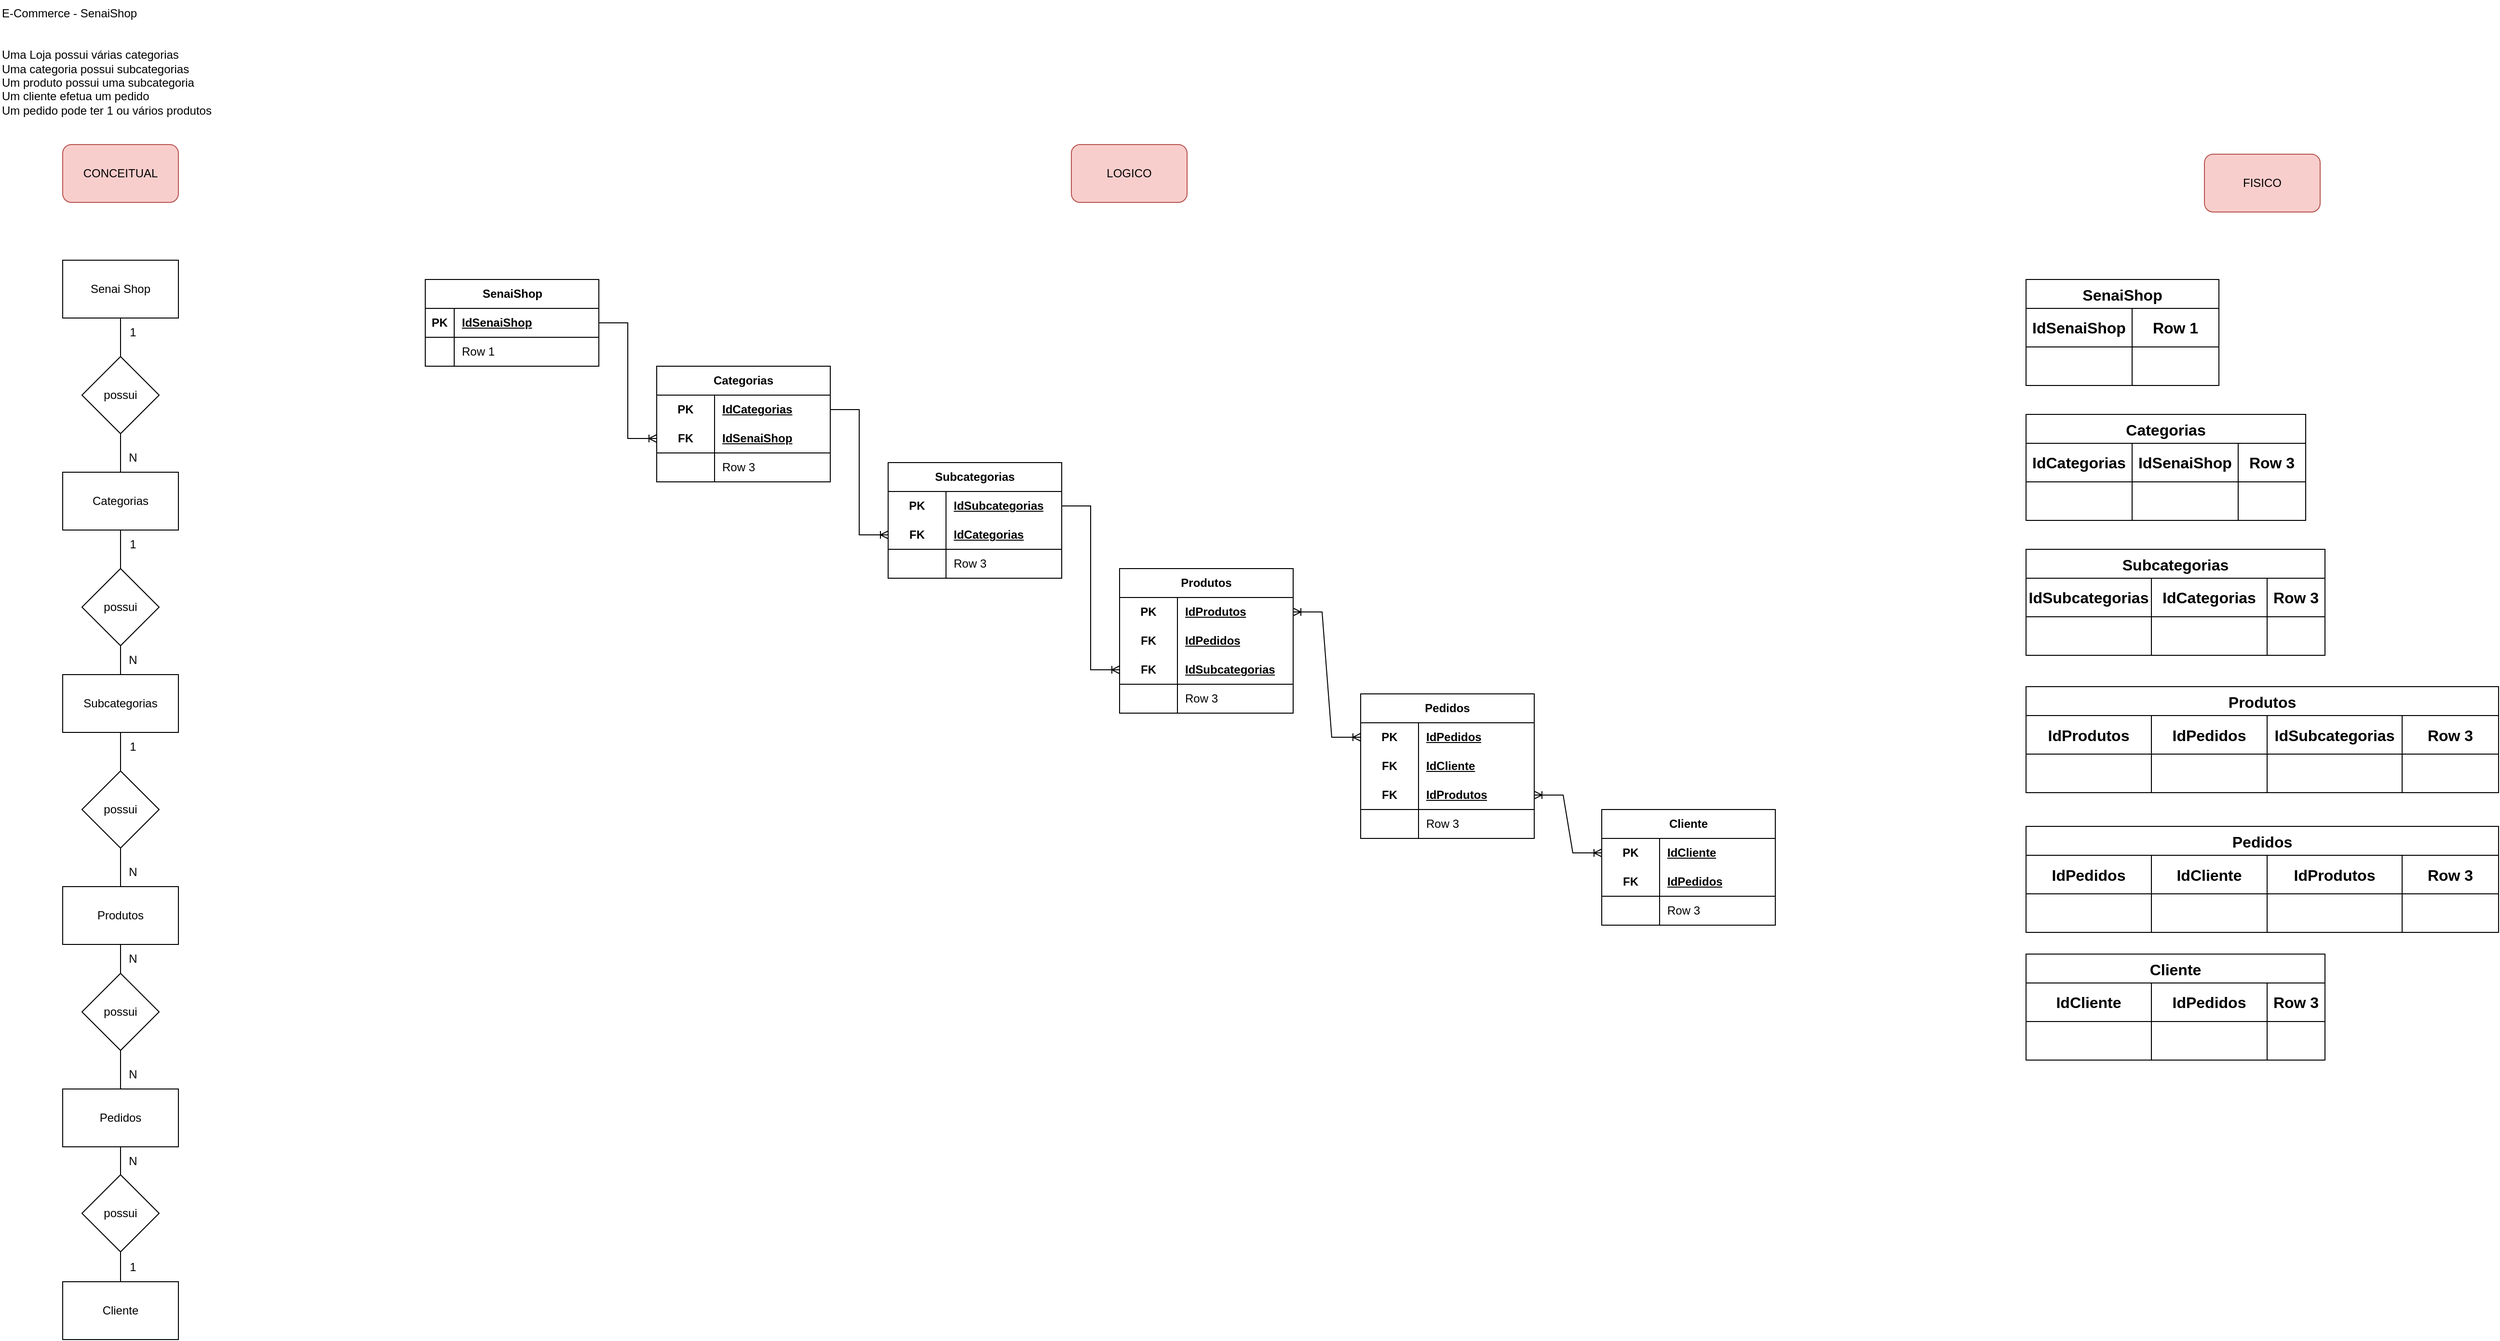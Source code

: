 <mxfile version="21.6.5" type="device">
  <diagram name="Página-1" id="VTCG7qT2dmFnGmBMgcL-">
    <mxGraphModel dx="3252" dy="1912" grid="1" gridSize="10" guides="1" tooltips="1" connect="1" arrows="1" fold="1" page="1" pageScale="1" pageWidth="827" pageHeight="1169" math="0" shadow="0">
      <root>
        <mxCell id="0" />
        <mxCell id="1" parent="0" />
        <mxCell id="jDjvd0wS-UU6e7tY1u6z-1" value="E-Commerce - SenaiShop&#xa;&#xa;&#xa;Uma Loja possui várias categorias&#xa;Uma categoria possui subcategorias&#xa;Um produto possui uma subcategoria&#xa;Um cliente efetua um pedido&#xa;Um pedido pode ter 1 ou vários produtos" style="text;whiteSpace=wrap;" parent="1" vertex="1">
          <mxGeometry x="289" width="250" height="140" as="geometry" />
        </mxCell>
        <mxCell id="jDjvd0wS-UU6e7tY1u6z-18" style="edgeStyle=orthogonalEdgeStyle;rounded=0;orthogonalLoop=1;jettySize=auto;html=1;entryX=0.5;entryY=0;entryDx=0;entryDy=0;endArrow=none;endFill=0;" parent="1" source="jDjvd0wS-UU6e7tY1u6z-2" target="jDjvd0wS-UU6e7tY1u6z-3" edge="1">
          <mxGeometry relative="1" as="geometry" />
        </mxCell>
        <mxCell id="jDjvd0wS-UU6e7tY1u6z-2" value="Senai Shop" style="rounded=0;whiteSpace=wrap;html=1;" parent="1" vertex="1">
          <mxGeometry x="354" y="270" width="120" height="60" as="geometry" />
        </mxCell>
        <mxCell id="jDjvd0wS-UU6e7tY1u6z-17" style="edgeStyle=orthogonalEdgeStyle;rounded=0;orthogonalLoop=1;jettySize=auto;html=1;entryX=0.5;entryY=0;entryDx=0;entryDy=0;endArrow=none;endFill=0;" parent="1" source="jDjvd0wS-UU6e7tY1u6z-3" target="jDjvd0wS-UU6e7tY1u6z-4" edge="1">
          <mxGeometry relative="1" as="geometry" />
        </mxCell>
        <mxCell id="jDjvd0wS-UU6e7tY1u6z-3" value="possui" style="rhombus;whiteSpace=wrap;html=1;" parent="1" vertex="1">
          <mxGeometry x="374" y="370" width="80" height="80" as="geometry" />
        </mxCell>
        <mxCell id="jDjvd0wS-UU6e7tY1u6z-16" style="edgeStyle=orthogonalEdgeStyle;rounded=0;orthogonalLoop=1;jettySize=auto;html=1;entryX=0.5;entryY=0;entryDx=0;entryDy=0;endArrow=none;endFill=0;" parent="1" source="jDjvd0wS-UU6e7tY1u6z-4" target="jDjvd0wS-UU6e7tY1u6z-5" edge="1">
          <mxGeometry relative="1" as="geometry" />
        </mxCell>
        <mxCell id="jDjvd0wS-UU6e7tY1u6z-4" value="Categorias" style="rounded=0;whiteSpace=wrap;html=1;" parent="1" vertex="1">
          <mxGeometry x="354" y="490" width="120" height="60" as="geometry" />
        </mxCell>
        <mxCell id="jDjvd0wS-UU6e7tY1u6z-15" style="edgeStyle=orthogonalEdgeStyle;rounded=0;orthogonalLoop=1;jettySize=auto;html=1;entryX=0.5;entryY=0;entryDx=0;entryDy=0;endArrow=none;endFill=0;" parent="1" source="jDjvd0wS-UU6e7tY1u6z-5" target="jDjvd0wS-UU6e7tY1u6z-6" edge="1">
          <mxGeometry relative="1" as="geometry" />
        </mxCell>
        <mxCell id="jDjvd0wS-UU6e7tY1u6z-5" value="possui" style="rhombus;whiteSpace=wrap;html=1;" parent="1" vertex="1">
          <mxGeometry x="374" y="590" width="80" height="80" as="geometry" />
        </mxCell>
        <mxCell id="jDjvd0wS-UU6e7tY1u6z-6" value="Subcategorias" style="rounded=0;whiteSpace=wrap;html=1;" parent="1" vertex="1">
          <mxGeometry x="354" y="700" width="120" height="60" as="geometry" />
        </mxCell>
        <mxCell id="jDjvd0wS-UU6e7tY1u6z-14" style="edgeStyle=orthogonalEdgeStyle;rounded=0;orthogonalLoop=1;jettySize=auto;html=1;entryX=0.5;entryY=1;entryDx=0;entryDy=0;endArrow=none;endFill=0;exitX=0.5;exitY=0;exitDx=0;exitDy=0;" parent="1" source="jDjvd0wS-UU6e7tY1u6z-7" target="jDjvd0wS-UU6e7tY1u6z-6" edge="1">
          <mxGeometry relative="1" as="geometry" />
        </mxCell>
        <mxCell id="jDjvd0wS-UU6e7tY1u6z-7" value="possui" style="rhombus;whiteSpace=wrap;html=1;" parent="1" vertex="1">
          <mxGeometry x="374" y="800" width="80" height="80" as="geometry" />
        </mxCell>
        <mxCell id="jDjvd0wS-UU6e7tY1u6z-13" style="edgeStyle=orthogonalEdgeStyle;rounded=0;orthogonalLoop=1;jettySize=auto;html=1;entryX=0.5;entryY=1;entryDx=0;entryDy=0;endArrow=none;endFill=0;" parent="1" source="jDjvd0wS-UU6e7tY1u6z-8" target="jDjvd0wS-UU6e7tY1u6z-7" edge="1">
          <mxGeometry relative="1" as="geometry" />
        </mxCell>
        <mxCell id="b1zNC6SxOzHcR_jnY-qI-3" value="" style="edgeStyle=orthogonalEdgeStyle;rounded=0;orthogonalLoop=1;jettySize=auto;html=1;endArrow=none;endFill=0;" edge="1" parent="1" source="jDjvd0wS-UU6e7tY1u6z-8" target="jDjvd0wS-UU6e7tY1u6z-9">
          <mxGeometry relative="1" as="geometry" />
        </mxCell>
        <mxCell id="jDjvd0wS-UU6e7tY1u6z-8" value="Produtos" style="rounded=0;whiteSpace=wrap;html=1;" parent="1" vertex="1">
          <mxGeometry x="354" y="920" width="120" height="60" as="geometry" />
        </mxCell>
        <mxCell id="b1zNC6SxOzHcR_jnY-qI-4" value="" style="edgeStyle=orthogonalEdgeStyle;rounded=0;orthogonalLoop=1;jettySize=auto;html=1;endArrow=none;endFill=0;" edge="1" parent="1" source="jDjvd0wS-UU6e7tY1u6z-9" target="jDjvd0wS-UU6e7tY1u6z-10">
          <mxGeometry relative="1" as="geometry" />
        </mxCell>
        <mxCell id="jDjvd0wS-UU6e7tY1u6z-9" value="possui" style="rhombus;whiteSpace=wrap;html=1;" parent="1" vertex="1">
          <mxGeometry x="374" y="1010" width="80" height="80" as="geometry" />
        </mxCell>
        <mxCell id="b1zNC6SxOzHcR_jnY-qI-10" value="" style="edgeStyle=orthogonalEdgeStyle;rounded=0;orthogonalLoop=1;jettySize=auto;html=1;endArrow=none;endFill=0;" edge="1" parent="1" source="jDjvd0wS-UU6e7tY1u6z-10" target="b1zNC6SxOzHcR_jnY-qI-7">
          <mxGeometry relative="1" as="geometry" />
        </mxCell>
        <mxCell id="jDjvd0wS-UU6e7tY1u6z-10" value="Pedidos" style="rounded=0;whiteSpace=wrap;html=1;" parent="1" vertex="1">
          <mxGeometry x="354" y="1130" width="120" height="60" as="geometry" />
        </mxCell>
        <mxCell id="jDjvd0wS-UU6e7tY1u6z-19" value="1" style="text;html=1;strokeColor=none;fillColor=none;align=center;verticalAlign=middle;whiteSpace=wrap;rounded=0;" parent="1" vertex="1">
          <mxGeometry x="414" y="330" width="26" height="30" as="geometry" />
        </mxCell>
        <mxCell id="jDjvd0wS-UU6e7tY1u6z-20" value="N" style="text;html=1;strokeColor=none;fillColor=none;align=center;verticalAlign=middle;whiteSpace=wrap;rounded=0;" parent="1" vertex="1">
          <mxGeometry x="414" y="460" width="26" height="30" as="geometry" />
        </mxCell>
        <mxCell id="jDjvd0wS-UU6e7tY1u6z-21" value="1" style="text;html=1;strokeColor=none;fillColor=none;align=center;verticalAlign=middle;whiteSpace=wrap;rounded=0;" parent="1" vertex="1">
          <mxGeometry x="414" y="550" width="26" height="30" as="geometry" />
        </mxCell>
        <mxCell id="jDjvd0wS-UU6e7tY1u6z-22" value="N" style="text;html=1;strokeColor=none;fillColor=none;align=center;verticalAlign=middle;whiteSpace=wrap;rounded=0;" parent="1" vertex="1">
          <mxGeometry x="414" y="670" width="26" height="30" as="geometry" />
        </mxCell>
        <mxCell id="jDjvd0wS-UU6e7tY1u6z-26" value="N" style="text;html=1;strokeColor=none;fillColor=none;align=center;verticalAlign=middle;whiteSpace=wrap;rounded=0;" parent="1" vertex="1">
          <mxGeometry x="414" y="890" width="26" height="30" as="geometry" />
        </mxCell>
        <mxCell id="b1zNC6SxOzHcR_jnY-qI-1" value="1" style="text;html=1;strokeColor=none;fillColor=none;align=center;verticalAlign=middle;whiteSpace=wrap;rounded=0;" vertex="1" parent="1">
          <mxGeometry x="414" y="760" width="26" height="30" as="geometry" />
        </mxCell>
        <mxCell id="b1zNC6SxOzHcR_jnY-qI-5" value="N" style="text;html=1;strokeColor=none;fillColor=none;align=center;verticalAlign=middle;whiteSpace=wrap;rounded=0;" vertex="1" parent="1">
          <mxGeometry x="414" y="980" width="26" height="30" as="geometry" />
        </mxCell>
        <mxCell id="b1zNC6SxOzHcR_jnY-qI-6" value="N" style="text;html=1;strokeColor=none;fillColor=none;align=center;verticalAlign=middle;whiteSpace=wrap;rounded=0;" vertex="1" parent="1">
          <mxGeometry x="414" y="1100" width="26" height="30" as="geometry" />
        </mxCell>
        <mxCell id="b1zNC6SxOzHcR_jnY-qI-11" value="" style="edgeStyle=orthogonalEdgeStyle;rounded=0;orthogonalLoop=1;jettySize=auto;html=1;endArrow=none;endFill=0;" edge="1" parent="1" source="b1zNC6SxOzHcR_jnY-qI-7" target="b1zNC6SxOzHcR_jnY-qI-8">
          <mxGeometry relative="1" as="geometry" />
        </mxCell>
        <mxCell id="b1zNC6SxOzHcR_jnY-qI-7" value="possui" style="rhombus;whiteSpace=wrap;html=1;" vertex="1" parent="1">
          <mxGeometry x="374" y="1219" width="80" height="80" as="geometry" />
        </mxCell>
        <mxCell id="b1zNC6SxOzHcR_jnY-qI-8" value="Cliente" style="rounded=0;whiteSpace=wrap;html=1;" vertex="1" parent="1">
          <mxGeometry x="354" y="1330" width="120" height="60" as="geometry" />
        </mxCell>
        <mxCell id="b1zNC6SxOzHcR_jnY-qI-12" value="N" style="text;html=1;strokeColor=none;fillColor=none;align=center;verticalAlign=middle;whiteSpace=wrap;rounded=0;" vertex="1" parent="1">
          <mxGeometry x="414" y="1190" width="26" height="30" as="geometry" />
        </mxCell>
        <mxCell id="b1zNC6SxOzHcR_jnY-qI-13" value="1" style="text;html=1;strokeColor=none;fillColor=none;align=center;verticalAlign=middle;whiteSpace=wrap;rounded=0;" vertex="1" parent="1">
          <mxGeometry x="414" y="1300" width="26" height="30" as="geometry" />
        </mxCell>
        <mxCell id="b1zNC6SxOzHcR_jnY-qI-14" value="CONCEITUAL" style="rounded=1;whiteSpace=wrap;html=1;fillColor=#f8cecc;strokeColor=#b85450;" vertex="1" parent="1">
          <mxGeometry x="354" y="150" width="120" height="60" as="geometry" />
        </mxCell>
        <mxCell id="b1zNC6SxOzHcR_jnY-qI-15" value="FISICO" style="rounded=1;whiteSpace=wrap;html=1;fillColor=#f8cecc;strokeColor=#b85450;" vertex="1" parent="1">
          <mxGeometry x="2575" y="160" width="120" height="60" as="geometry" />
        </mxCell>
        <mxCell id="b1zNC6SxOzHcR_jnY-qI-16" value="LOGICO" style="rounded=1;whiteSpace=wrap;html=1;fillColor=#f8cecc;strokeColor=#b85450;" vertex="1" parent="1">
          <mxGeometry x="1400" y="150" width="120" height="60" as="geometry" />
        </mxCell>
        <mxCell id="b1zNC6SxOzHcR_jnY-qI-17" value="SenaiShop" style="shape=table;startSize=30;container=1;collapsible=1;childLayout=tableLayout;fixedRows=1;rowLines=0;fontStyle=1;align=center;resizeLast=1;html=1;" vertex="1" parent="1">
          <mxGeometry x="730" y="290" width="180" height="90" as="geometry" />
        </mxCell>
        <mxCell id="b1zNC6SxOzHcR_jnY-qI-18" value="" style="shape=tableRow;horizontal=0;startSize=0;swimlaneHead=0;swimlaneBody=0;fillColor=none;collapsible=0;dropTarget=0;points=[[0,0.5],[1,0.5]];portConstraint=eastwest;top=0;left=0;right=0;bottom=1;" vertex="1" parent="b1zNC6SxOzHcR_jnY-qI-17">
          <mxGeometry y="30" width="180" height="30" as="geometry" />
        </mxCell>
        <mxCell id="b1zNC6SxOzHcR_jnY-qI-19" value="PK" style="shape=partialRectangle;connectable=0;fillColor=none;top=0;left=0;bottom=0;right=0;fontStyle=1;overflow=hidden;whiteSpace=wrap;html=1;" vertex="1" parent="b1zNC6SxOzHcR_jnY-qI-18">
          <mxGeometry width="30" height="30" as="geometry">
            <mxRectangle width="30" height="30" as="alternateBounds" />
          </mxGeometry>
        </mxCell>
        <mxCell id="b1zNC6SxOzHcR_jnY-qI-20" value="IdSenaiShop" style="shape=partialRectangle;connectable=0;fillColor=none;top=0;left=0;bottom=0;right=0;align=left;spacingLeft=6;fontStyle=5;overflow=hidden;whiteSpace=wrap;html=1;" vertex="1" parent="b1zNC6SxOzHcR_jnY-qI-18">
          <mxGeometry x="30" width="150" height="30" as="geometry">
            <mxRectangle width="150" height="30" as="alternateBounds" />
          </mxGeometry>
        </mxCell>
        <mxCell id="b1zNC6SxOzHcR_jnY-qI-21" value="" style="shape=tableRow;horizontal=0;startSize=0;swimlaneHead=0;swimlaneBody=0;fillColor=none;collapsible=0;dropTarget=0;points=[[0,0.5],[1,0.5]];portConstraint=eastwest;top=0;left=0;right=0;bottom=0;" vertex="1" parent="b1zNC6SxOzHcR_jnY-qI-17">
          <mxGeometry y="60" width="180" height="30" as="geometry" />
        </mxCell>
        <mxCell id="b1zNC6SxOzHcR_jnY-qI-22" value="" style="shape=partialRectangle;connectable=0;fillColor=none;top=0;left=0;bottom=0;right=0;editable=1;overflow=hidden;whiteSpace=wrap;html=1;" vertex="1" parent="b1zNC6SxOzHcR_jnY-qI-21">
          <mxGeometry width="30" height="30" as="geometry">
            <mxRectangle width="30" height="30" as="alternateBounds" />
          </mxGeometry>
        </mxCell>
        <mxCell id="b1zNC6SxOzHcR_jnY-qI-23" value="Row 1" style="shape=partialRectangle;connectable=0;fillColor=none;top=0;left=0;bottom=0;right=0;align=left;spacingLeft=6;overflow=hidden;whiteSpace=wrap;html=1;" vertex="1" parent="b1zNC6SxOzHcR_jnY-qI-21">
          <mxGeometry x="30" width="150" height="30" as="geometry">
            <mxRectangle width="150" height="30" as="alternateBounds" />
          </mxGeometry>
        </mxCell>
        <mxCell id="b1zNC6SxOzHcR_jnY-qI-72" value="Categorias" style="shape=table;startSize=30;container=1;collapsible=1;childLayout=tableLayout;fixedRows=1;rowLines=0;fontStyle=1;align=center;resizeLast=1;html=1;whiteSpace=wrap;" vertex="1" parent="1">
          <mxGeometry x="970" y="380" width="180" height="120" as="geometry" />
        </mxCell>
        <mxCell id="b1zNC6SxOzHcR_jnY-qI-73" value="" style="shape=tableRow;horizontal=0;startSize=0;swimlaneHead=0;swimlaneBody=0;fillColor=none;collapsible=0;dropTarget=0;points=[[0,0.5],[1,0.5]];portConstraint=eastwest;top=0;left=0;right=0;bottom=0;html=1;" vertex="1" parent="b1zNC6SxOzHcR_jnY-qI-72">
          <mxGeometry y="30" width="180" height="30" as="geometry" />
        </mxCell>
        <mxCell id="b1zNC6SxOzHcR_jnY-qI-74" value="PK" style="shape=partialRectangle;connectable=0;fillColor=none;top=0;left=0;bottom=0;right=0;fontStyle=1;overflow=hidden;html=1;whiteSpace=wrap;" vertex="1" parent="b1zNC6SxOzHcR_jnY-qI-73">
          <mxGeometry width="60" height="30" as="geometry">
            <mxRectangle width="60" height="30" as="alternateBounds" />
          </mxGeometry>
        </mxCell>
        <mxCell id="b1zNC6SxOzHcR_jnY-qI-75" value="IdCategorias" style="shape=partialRectangle;connectable=0;fillColor=none;top=0;left=0;bottom=0;right=0;align=left;spacingLeft=6;fontStyle=5;overflow=hidden;html=1;whiteSpace=wrap;" vertex="1" parent="b1zNC6SxOzHcR_jnY-qI-73">
          <mxGeometry x="60" width="120" height="30" as="geometry">
            <mxRectangle width="120" height="30" as="alternateBounds" />
          </mxGeometry>
        </mxCell>
        <mxCell id="b1zNC6SxOzHcR_jnY-qI-76" value="" style="shape=tableRow;horizontal=0;startSize=0;swimlaneHead=0;swimlaneBody=0;fillColor=none;collapsible=0;dropTarget=0;points=[[0,0.5],[1,0.5]];portConstraint=eastwest;top=0;left=0;right=0;bottom=1;html=1;" vertex="1" parent="b1zNC6SxOzHcR_jnY-qI-72">
          <mxGeometry y="60" width="180" height="30" as="geometry" />
        </mxCell>
        <mxCell id="b1zNC6SxOzHcR_jnY-qI-77" value="FK" style="shape=partialRectangle;connectable=0;fillColor=none;top=0;left=0;bottom=0;right=0;fontStyle=1;overflow=hidden;html=1;whiteSpace=wrap;" vertex="1" parent="b1zNC6SxOzHcR_jnY-qI-76">
          <mxGeometry width="60" height="30" as="geometry">
            <mxRectangle width="60" height="30" as="alternateBounds" />
          </mxGeometry>
        </mxCell>
        <mxCell id="b1zNC6SxOzHcR_jnY-qI-78" value="IdSenaiShop" style="shape=partialRectangle;connectable=0;fillColor=none;top=0;left=0;bottom=0;right=0;align=left;spacingLeft=6;fontStyle=5;overflow=hidden;html=1;whiteSpace=wrap;" vertex="1" parent="b1zNC6SxOzHcR_jnY-qI-76">
          <mxGeometry x="60" width="120" height="30" as="geometry">
            <mxRectangle width="120" height="30" as="alternateBounds" />
          </mxGeometry>
        </mxCell>
        <mxCell id="b1zNC6SxOzHcR_jnY-qI-79" value="" style="shape=tableRow;horizontal=0;startSize=0;swimlaneHead=0;swimlaneBody=0;fillColor=none;collapsible=0;dropTarget=0;points=[[0,0.5],[1,0.5]];portConstraint=eastwest;top=0;left=0;right=0;bottom=0;html=1;" vertex="1" parent="b1zNC6SxOzHcR_jnY-qI-72">
          <mxGeometry y="90" width="180" height="30" as="geometry" />
        </mxCell>
        <mxCell id="b1zNC6SxOzHcR_jnY-qI-80" value="" style="shape=partialRectangle;connectable=0;fillColor=none;top=0;left=0;bottom=0;right=0;editable=1;overflow=hidden;html=1;whiteSpace=wrap;" vertex="1" parent="b1zNC6SxOzHcR_jnY-qI-79">
          <mxGeometry width="60" height="30" as="geometry">
            <mxRectangle width="60" height="30" as="alternateBounds" />
          </mxGeometry>
        </mxCell>
        <mxCell id="b1zNC6SxOzHcR_jnY-qI-81" value="Row 3" style="shape=partialRectangle;connectable=0;fillColor=none;top=0;left=0;bottom=0;right=0;align=left;spacingLeft=6;overflow=hidden;html=1;whiteSpace=wrap;" vertex="1" parent="b1zNC6SxOzHcR_jnY-qI-79">
          <mxGeometry x="60" width="120" height="30" as="geometry">
            <mxRectangle width="120" height="30" as="alternateBounds" />
          </mxGeometry>
        </mxCell>
        <mxCell id="b1zNC6SxOzHcR_jnY-qI-85" value="Subcategorias" style="shape=table;startSize=30;container=1;collapsible=1;childLayout=tableLayout;fixedRows=1;rowLines=0;fontStyle=1;align=center;resizeLast=1;html=1;whiteSpace=wrap;" vertex="1" parent="1">
          <mxGeometry x="1210" y="480" width="180" height="120" as="geometry" />
        </mxCell>
        <mxCell id="b1zNC6SxOzHcR_jnY-qI-86" value="" style="shape=tableRow;horizontal=0;startSize=0;swimlaneHead=0;swimlaneBody=0;fillColor=none;collapsible=0;dropTarget=0;points=[[0,0.5],[1,0.5]];portConstraint=eastwest;top=0;left=0;right=0;bottom=0;html=1;" vertex="1" parent="b1zNC6SxOzHcR_jnY-qI-85">
          <mxGeometry y="30" width="180" height="30" as="geometry" />
        </mxCell>
        <mxCell id="b1zNC6SxOzHcR_jnY-qI-87" value="PK" style="shape=partialRectangle;connectable=0;fillColor=none;top=0;left=0;bottom=0;right=0;fontStyle=1;overflow=hidden;html=1;whiteSpace=wrap;" vertex="1" parent="b1zNC6SxOzHcR_jnY-qI-86">
          <mxGeometry width="60" height="30" as="geometry">
            <mxRectangle width="60" height="30" as="alternateBounds" />
          </mxGeometry>
        </mxCell>
        <mxCell id="b1zNC6SxOzHcR_jnY-qI-88" value="IdSubcategorias" style="shape=partialRectangle;connectable=0;fillColor=none;top=0;left=0;bottom=0;right=0;align=left;spacingLeft=6;fontStyle=5;overflow=hidden;html=1;whiteSpace=wrap;" vertex="1" parent="b1zNC6SxOzHcR_jnY-qI-86">
          <mxGeometry x="60" width="120" height="30" as="geometry">
            <mxRectangle width="120" height="30" as="alternateBounds" />
          </mxGeometry>
        </mxCell>
        <mxCell id="b1zNC6SxOzHcR_jnY-qI-89" value="" style="shape=tableRow;horizontal=0;startSize=0;swimlaneHead=0;swimlaneBody=0;fillColor=none;collapsible=0;dropTarget=0;points=[[0,0.5],[1,0.5]];portConstraint=eastwest;top=0;left=0;right=0;bottom=1;html=1;" vertex="1" parent="b1zNC6SxOzHcR_jnY-qI-85">
          <mxGeometry y="60" width="180" height="30" as="geometry" />
        </mxCell>
        <mxCell id="b1zNC6SxOzHcR_jnY-qI-90" value="FK" style="shape=partialRectangle;connectable=0;fillColor=none;top=0;left=0;bottom=0;right=0;fontStyle=1;overflow=hidden;html=1;whiteSpace=wrap;" vertex="1" parent="b1zNC6SxOzHcR_jnY-qI-89">
          <mxGeometry width="60" height="30" as="geometry">
            <mxRectangle width="60" height="30" as="alternateBounds" />
          </mxGeometry>
        </mxCell>
        <mxCell id="b1zNC6SxOzHcR_jnY-qI-91" value="IdCategorias" style="shape=partialRectangle;connectable=0;fillColor=none;top=0;left=0;bottom=0;right=0;align=left;spacingLeft=6;fontStyle=5;overflow=hidden;html=1;whiteSpace=wrap;" vertex="1" parent="b1zNC6SxOzHcR_jnY-qI-89">
          <mxGeometry x="60" width="120" height="30" as="geometry">
            <mxRectangle width="120" height="30" as="alternateBounds" />
          </mxGeometry>
        </mxCell>
        <mxCell id="b1zNC6SxOzHcR_jnY-qI-92" value="" style="shape=tableRow;horizontal=0;startSize=0;swimlaneHead=0;swimlaneBody=0;fillColor=none;collapsible=0;dropTarget=0;points=[[0,0.5],[1,0.5]];portConstraint=eastwest;top=0;left=0;right=0;bottom=0;html=1;" vertex="1" parent="b1zNC6SxOzHcR_jnY-qI-85">
          <mxGeometry y="90" width="180" height="30" as="geometry" />
        </mxCell>
        <mxCell id="b1zNC6SxOzHcR_jnY-qI-93" value="" style="shape=partialRectangle;connectable=0;fillColor=none;top=0;left=0;bottom=0;right=0;editable=1;overflow=hidden;html=1;whiteSpace=wrap;" vertex="1" parent="b1zNC6SxOzHcR_jnY-qI-92">
          <mxGeometry width="60" height="30" as="geometry">
            <mxRectangle width="60" height="30" as="alternateBounds" />
          </mxGeometry>
        </mxCell>
        <mxCell id="b1zNC6SxOzHcR_jnY-qI-94" value="Row 3" style="shape=partialRectangle;connectable=0;fillColor=none;top=0;left=0;bottom=0;right=0;align=left;spacingLeft=6;overflow=hidden;html=1;whiteSpace=wrap;" vertex="1" parent="b1zNC6SxOzHcR_jnY-qI-92">
          <mxGeometry x="60" width="120" height="30" as="geometry">
            <mxRectangle width="120" height="30" as="alternateBounds" />
          </mxGeometry>
        </mxCell>
        <mxCell id="b1zNC6SxOzHcR_jnY-qI-95" value="Produtos" style="shape=table;startSize=30;container=1;collapsible=1;childLayout=tableLayout;fixedRows=1;rowLines=0;fontStyle=1;align=center;resizeLast=1;html=1;whiteSpace=wrap;" vertex="1" parent="1">
          <mxGeometry x="1450" y="590" width="180" height="150" as="geometry" />
        </mxCell>
        <mxCell id="b1zNC6SxOzHcR_jnY-qI-96" value="" style="shape=tableRow;horizontal=0;startSize=0;swimlaneHead=0;swimlaneBody=0;fillColor=none;collapsible=0;dropTarget=0;points=[[0,0.5],[1,0.5]];portConstraint=eastwest;top=0;left=0;right=0;bottom=0;html=1;" vertex="1" parent="b1zNC6SxOzHcR_jnY-qI-95">
          <mxGeometry y="30" width="180" height="30" as="geometry" />
        </mxCell>
        <mxCell id="b1zNC6SxOzHcR_jnY-qI-97" value="PK" style="shape=partialRectangle;connectable=0;fillColor=none;top=0;left=0;bottom=0;right=0;fontStyle=1;overflow=hidden;html=1;whiteSpace=wrap;" vertex="1" parent="b1zNC6SxOzHcR_jnY-qI-96">
          <mxGeometry width="60" height="30" as="geometry">
            <mxRectangle width="60" height="30" as="alternateBounds" />
          </mxGeometry>
        </mxCell>
        <mxCell id="b1zNC6SxOzHcR_jnY-qI-98" value="IdProdutos" style="shape=partialRectangle;connectable=0;fillColor=none;top=0;left=0;bottom=0;right=0;align=left;spacingLeft=6;fontStyle=5;overflow=hidden;html=1;whiteSpace=wrap;" vertex="1" parent="b1zNC6SxOzHcR_jnY-qI-96">
          <mxGeometry x="60" width="120" height="30" as="geometry">
            <mxRectangle width="120" height="30" as="alternateBounds" />
          </mxGeometry>
        </mxCell>
        <mxCell id="b1zNC6SxOzHcR_jnY-qI-118" style="shape=tableRow;horizontal=0;startSize=0;swimlaneHead=0;swimlaneBody=0;fillColor=none;collapsible=0;dropTarget=0;points=[[0,0.5],[1,0.5]];portConstraint=eastwest;top=0;left=0;right=0;bottom=0;html=1;" vertex="1" parent="b1zNC6SxOzHcR_jnY-qI-95">
          <mxGeometry y="60" width="180" height="30" as="geometry" />
        </mxCell>
        <mxCell id="b1zNC6SxOzHcR_jnY-qI-119" value="FK" style="shape=partialRectangle;connectable=0;fillColor=none;top=0;left=0;bottom=0;right=0;fontStyle=1;overflow=hidden;html=1;whiteSpace=wrap;" vertex="1" parent="b1zNC6SxOzHcR_jnY-qI-118">
          <mxGeometry width="60" height="30" as="geometry">
            <mxRectangle width="60" height="30" as="alternateBounds" />
          </mxGeometry>
        </mxCell>
        <mxCell id="b1zNC6SxOzHcR_jnY-qI-120" value="IdPedidos" style="shape=partialRectangle;connectable=0;fillColor=none;top=0;left=0;bottom=0;right=0;align=left;spacingLeft=6;fontStyle=5;overflow=hidden;html=1;whiteSpace=wrap;" vertex="1" parent="b1zNC6SxOzHcR_jnY-qI-118">
          <mxGeometry x="60" width="120" height="30" as="geometry">
            <mxRectangle width="120" height="30" as="alternateBounds" />
          </mxGeometry>
        </mxCell>
        <mxCell id="b1zNC6SxOzHcR_jnY-qI-99" value="" style="shape=tableRow;horizontal=0;startSize=0;swimlaneHead=0;swimlaneBody=0;fillColor=none;collapsible=0;dropTarget=0;points=[[0,0.5],[1,0.5]];portConstraint=eastwest;top=0;left=0;right=0;bottom=1;html=1;" vertex="1" parent="b1zNC6SxOzHcR_jnY-qI-95">
          <mxGeometry y="90" width="180" height="30" as="geometry" />
        </mxCell>
        <mxCell id="b1zNC6SxOzHcR_jnY-qI-100" value="FK" style="shape=partialRectangle;connectable=0;fillColor=none;top=0;left=0;bottom=0;right=0;fontStyle=1;overflow=hidden;html=1;whiteSpace=wrap;" vertex="1" parent="b1zNC6SxOzHcR_jnY-qI-99">
          <mxGeometry width="60" height="30" as="geometry">
            <mxRectangle width="60" height="30" as="alternateBounds" />
          </mxGeometry>
        </mxCell>
        <mxCell id="b1zNC6SxOzHcR_jnY-qI-101" value="IdSubcategorias" style="shape=partialRectangle;connectable=0;fillColor=none;top=0;left=0;bottom=0;right=0;align=left;spacingLeft=6;fontStyle=5;overflow=hidden;html=1;whiteSpace=wrap;" vertex="1" parent="b1zNC6SxOzHcR_jnY-qI-99">
          <mxGeometry x="60" width="120" height="30" as="geometry">
            <mxRectangle width="120" height="30" as="alternateBounds" />
          </mxGeometry>
        </mxCell>
        <mxCell id="b1zNC6SxOzHcR_jnY-qI-102" value="" style="shape=tableRow;horizontal=0;startSize=0;swimlaneHead=0;swimlaneBody=0;fillColor=none;collapsible=0;dropTarget=0;points=[[0,0.5],[1,0.5]];portConstraint=eastwest;top=0;left=0;right=0;bottom=0;html=1;" vertex="1" parent="b1zNC6SxOzHcR_jnY-qI-95">
          <mxGeometry y="120" width="180" height="30" as="geometry" />
        </mxCell>
        <mxCell id="b1zNC6SxOzHcR_jnY-qI-103" value="" style="shape=partialRectangle;connectable=0;fillColor=none;top=0;left=0;bottom=0;right=0;editable=1;overflow=hidden;html=1;whiteSpace=wrap;" vertex="1" parent="b1zNC6SxOzHcR_jnY-qI-102">
          <mxGeometry width="60" height="30" as="geometry">
            <mxRectangle width="60" height="30" as="alternateBounds" />
          </mxGeometry>
        </mxCell>
        <mxCell id="b1zNC6SxOzHcR_jnY-qI-104" value="Row 3" style="shape=partialRectangle;connectable=0;fillColor=none;top=0;left=0;bottom=0;right=0;align=left;spacingLeft=6;overflow=hidden;html=1;whiteSpace=wrap;" vertex="1" parent="b1zNC6SxOzHcR_jnY-qI-102">
          <mxGeometry x="60" width="120" height="30" as="geometry">
            <mxRectangle width="120" height="30" as="alternateBounds" />
          </mxGeometry>
        </mxCell>
        <mxCell id="b1zNC6SxOzHcR_jnY-qI-105" value="Pedidos" style="shape=table;startSize=30;container=1;collapsible=1;childLayout=tableLayout;fixedRows=1;rowLines=0;fontStyle=1;align=center;resizeLast=1;html=1;whiteSpace=wrap;" vertex="1" parent="1">
          <mxGeometry x="1700" y="720" width="180" height="150" as="geometry" />
        </mxCell>
        <mxCell id="b1zNC6SxOzHcR_jnY-qI-106" value="" style="shape=tableRow;horizontal=0;startSize=0;swimlaneHead=0;swimlaneBody=0;fillColor=none;collapsible=0;dropTarget=0;points=[[0,0.5],[1,0.5]];portConstraint=eastwest;top=0;left=0;right=0;bottom=0;html=1;" vertex="1" parent="b1zNC6SxOzHcR_jnY-qI-105">
          <mxGeometry y="30" width="180" height="30" as="geometry" />
        </mxCell>
        <mxCell id="b1zNC6SxOzHcR_jnY-qI-107" value="PK" style="shape=partialRectangle;connectable=0;fillColor=none;top=0;left=0;bottom=0;right=0;fontStyle=1;overflow=hidden;html=1;whiteSpace=wrap;" vertex="1" parent="b1zNC6SxOzHcR_jnY-qI-106">
          <mxGeometry width="60" height="30" as="geometry">
            <mxRectangle width="60" height="30" as="alternateBounds" />
          </mxGeometry>
        </mxCell>
        <mxCell id="b1zNC6SxOzHcR_jnY-qI-108" value="IdPedidos" style="shape=partialRectangle;connectable=0;fillColor=none;top=0;left=0;bottom=0;right=0;align=left;spacingLeft=6;fontStyle=5;overflow=hidden;html=1;whiteSpace=wrap;" vertex="1" parent="b1zNC6SxOzHcR_jnY-qI-106">
          <mxGeometry x="60" width="120" height="30" as="geometry">
            <mxRectangle width="120" height="30" as="alternateBounds" />
          </mxGeometry>
        </mxCell>
        <mxCell id="b1zNC6SxOzHcR_jnY-qI-121" style="shape=tableRow;horizontal=0;startSize=0;swimlaneHead=0;swimlaneBody=0;fillColor=none;collapsible=0;dropTarget=0;points=[[0,0.5],[1,0.5]];portConstraint=eastwest;top=0;left=0;right=0;bottom=0;html=1;" vertex="1" parent="b1zNC6SxOzHcR_jnY-qI-105">
          <mxGeometry y="60" width="180" height="30" as="geometry" />
        </mxCell>
        <mxCell id="b1zNC6SxOzHcR_jnY-qI-122" value="FK" style="shape=partialRectangle;connectable=0;fillColor=none;top=0;left=0;bottom=0;right=0;fontStyle=1;overflow=hidden;html=1;whiteSpace=wrap;" vertex="1" parent="b1zNC6SxOzHcR_jnY-qI-121">
          <mxGeometry width="60" height="30" as="geometry">
            <mxRectangle width="60" height="30" as="alternateBounds" />
          </mxGeometry>
        </mxCell>
        <mxCell id="b1zNC6SxOzHcR_jnY-qI-123" value="IdCliente" style="shape=partialRectangle;connectable=0;fillColor=none;top=0;left=0;bottom=0;right=0;align=left;spacingLeft=6;fontStyle=5;overflow=hidden;html=1;whiteSpace=wrap;" vertex="1" parent="b1zNC6SxOzHcR_jnY-qI-121">
          <mxGeometry x="60" width="120" height="30" as="geometry">
            <mxRectangle width="120" height="30" as="alternateBounds" />
          </mxGeometry>
        </mxCell>
        <mxCell id="b1zNC6SxOzHcR_jnY-qI-109" value="" style="shape=tableRow;horizontal=0;startSize=0;swimlaneHead=0;swimlaneBody=0;fillColor=none;collapsible=0;dropTarget=0;points=[[0,0.5],[1,0.5]];portConstraint=eastwest;top=0;left=0;right=0;bottom=1;html=1;" vertex="1" parent="b1zNC6SxOzHcR_jnY-qI-105">
          <mxGeometry y="90" width="180" height="30" as="geometry" />
        </mxCell>
        <mxCell id="b1zNC6SxOzHcR_jnY-qI-110" value="FK" style="shape=partialRectangle;connectable=0;fillColor=none;top=0;left=0;bottom=0;right=0;fontStyle=1;overflow=hidden;html=1;whiteSpace=wrap;" vertex="1" parent="b1zNC6SxOzHcR_jnY-qI-109">
          <mxGeometry width="60" height="30" as="geometry">
            <mxRectangle width="60" height="30" as="alternateBounds" />
          </mxGeometry>
        </mxCell>
        <mxCell id="b1zNC6SxOzHcR_jnY-qI-111" value="IdProdutos" style="shape=partialRectangle;connectable=0;fillColor=none;top=0;left=0;bottom=0;right=0;align=left;spacingLeft=6;fontStyle=5;overflow=hidden;html=1;whiteSpace=wrap;" vertex="1" parent="b1zNC6SxOzHcR_jnY-qI-109">
          <mxGeometry x="60" width="120" height="30" as="geometry">
            <mxRectangle width="120" height="30" as="alternateBounds" />
          </mxGeometry>
        </mxCell>
        <mxCell id="b1zNC6SxOzHcR_jnY-qI-112" value="" style="shape=tableRow;horizontal=0;startSize=0;swimlaneHead=0;swimlaneBody=0;fillColor=none;collapsible=0;dropTarget=0;points=[[0,0.5],[1,0.5]];portConstraint=eastwest;top=0;left=0;right=0;bottom=0;html=1;" vertex="1" parent="b1zNC6SxOzHcR_jnY-qI-105">
          <mxGeometry y="120" width="180" height="30" as="geometry" />
        </mxCell>
        <mxCell id="b1zNC6SxOzHcR_jnY-qI-113" value="" style="shape=partialRectangle;connectable=0;fillColor=none;top=0;left=0;bottom=0;right=0;editable=1;overflow=hidden;html=1;whiteSpace=wrap;" vertex="1" parent="b1zNC6SxOzHcR_jnY-qI-112">
          <mxGeometry width="60" height="30" as="geometry">
            <mxRectangle width="60" height="30" as="alternateBounds" />
          </mxGeometry>
        </mxCell>
        <mxCell id="b1zNC6SxOzHcR_jnY-qI-114" value="Row 3" style="shape=partialRectangle;connectable=0;fillColor=none;top=0;left=0;bottom=0;right=0;align=left;spacingLeft=6;overflow=hidden;html=1;whiteSpace=wrap;" vertex="1" parent="b1zNC6SxOzHcR_jnY-qI-112">
          <mxGeometry x="60" width="120" height="30" as="geometry">
            <mxRectangle width="120" height="30" as="alternateBounds" />
          </mxGeometry>
        </mxCell>
        <mxCell id="b1zNC6SxOzHcR_jnY-qI-124" value="Cliente" style="shape=table;startSize=30;container=1;collapsible=1;childLayout=tableLayout;fixedRows=1;rowLines=0;fontStyle=1;align=center;resizeLast=1;html=1;whiteSpace=wrap;" vertex="1" parent="1">
          <mxGeometry x="1950" y="840" width="180" height="120" as="geometry" />
        </mxCell>
        <mxCell id="b1zNC6SxOzHcR_jnY-qI-125" value="" style="shape=tableRow;horizontal=0;startSize=0;swimlaneHead=0;swimlaneBody=0;fillColor=none;collapsible=0;dropTarget=0;points=[[0,0.5],[1,0.5]];portConstraint=eastwest;top=0;left=0;right=0;bottom=0;html=1;" vertex="1" parent="b1zNC6SxOzHcR_jnY-qI-124">
          <mxGeometry y="30" width="180" height="30" as="geometry" />
        </mxCell>
        <mxCell id="b1zNC6SxOzHcR_jnY-qI-126" value="PK" style="shape=partialRectangle;connectable=0;fillColor=none;top=0;left=0;bottom=0;right=0;fontStyle=1;overflow=hidden;html=1;whiteSpace=wrap;" vertex="1" parent="b1zNC6SxOzHcR_jnY-qI-125">
          <mxGeometry width="60" height="30" as="geometry">
            <mxRectangle width="60" height="30" as="alternateBounds" />
          </mxGeometry>
        </mxCell>
        <mxCell id="b1zNC6SxOzHcR_jnY-qI-127" value="IdCliente" style="shape=partialRectangle;connectable=0;fillColor=none;top=0;left=0;bottom=0;right=0;align=left;spacingLeft=6;fontStyle=5;overflow=hidden;html=1;whiteSpace=wrap;" vertex="1" parent="b1zNC6SxOzHcR_jnY-qI-125">
          <mxGeometry x="60" width="120" height="30" as="geometry">
            <mxRectangle width="120" height="30" as="alternateBounds" />
          </mxGeometry>
        </mxCell>
        <mxCell id="b1zNC6SxOzHcR_jnY-qI-128" value="" style="shape=tableRow;horizontal=0;startSize=0;swimlaneHead=0;swimlaneBody=0;fillColor=none;collapsible=0;dropTarget=0;points=[[0,0.5],[1,0.5]];portConstraint=eastwest;top=0;left=0;right=0;bottom=1;html=1;" vertex="1" parent="b1zNC6SxOzHcR_jnY-qI-124">
          <mxGeometry y="60" width="180" height="30" as="geometry" />
        </mxCell>
        <mxCell id="b1zNC6SxOzHcR_jnY-qI-129" value="FK" style="shape=partialRectangle;connectable=0;fillColor=none;top=0;left=0;bottom=0;right=0;fontStyle=1;overflow=hidden;html=1;whiteSpace=wrap;" vertex="1" parent="b1zNC6SxOzHcR_jnY-qI-128">
          <mxGeometry width="60" height="30" as="geometry">
            <mxRectangle width="60" height="30" as="alternateBounds" />
          </mxGeometry>
        </mxCell>
        <mxCell id="b1zNC6SxOzHcR_jnY-qI-130" value="IdPedidos" style="shape=partialRectangle;connectable=0;fillColor=none;top=0;left=0;bottom=0;right=0;align=left;spacingLeft=6;fontStyle=5;overflow=hidden;html=1;whiteSpace=wrap;" vertex="1" parent="b1zNC6SxOzHcR_jnY-qI-128">
          <mxGeometry x="60" width="120" height="30" as="geometry">
            <mxRectangle width="120" height="30" as="alternateBounds" />
          </mxGeometry>
        </mxCell>
        <mxCell id="b1zNC6SxOzHcR_jnY-qI-131" value="" style="shape=tableRow;horizontal=0;startSize=0;swimlaneHead=0;swimlaneBody=0;fillColor=none;collapsible=0;dropTarget=0;points=[[0,0.5],[1,0.5]];portConstraint=eastwest;top=0;left=0;right=0;bottom=0;html=1;" vertex="1" parent="b1zNC6SxOzHcR_jnY-qI-124">
          <mxGeometry y="90" width="180" height="30" as="geometry" />
        </mxCell>
        <mxCell id="b1zNC6SxOzHcR_jnY-qI-132" value="" style="shape=partialRectangle;connectable=0;fillColor=none;top=0;left=0;bottom=0;right=0;editable=1;overflow=hidden;html=1;whiteSpace=wrap;" vertex="1" parent="b1zNC6SxOzHcR_jnY-qI-131">
          <mxGeometry width="60" height="30" as="geometry">
            <mxRectangle width="60" height="30" as="alternateBounds" />
          </mxGeometry>
        </mxCell>
        <mxCell id="b1zNC6SxOzHcR_jnY-qI-133" value="Row 3" style="shape=partialRectangle;connectable=0;fillColor=none;top=0;left=0;bottom=0;right=0;align=left;spacingLeft=6;overflow=hidden;html=1;whiteSpace=wrap;" vertex="1" parent="b1zNC6SxOzHcR_jnY-qI-131">
          <mxGeometry x="60" width="120" height="30" as="geometry">
            <mxRectangle width="120" height="30" as="alternateBounds" />
          </mxGeometry>
        </mxCell>
        <mxCell id="b1zNC6SxOzHcR_jnY-qI-134" value="" style="edgeStyle=entityRelationEdgeStyle;fontSize=12;html=1;endArrow=ERoneToMany;rounded=0;exitX=1;exitY=0.5;exitDx=0;exitDy=0;entryX=0;entryY=0.5;entryDx=0;entryDy=0;" edge="1" parent="1" source="b1zNC6SxOzHcR_jnY-qI-18" target="b1zNC6SxOzHcR_jnY-qI-76">
          <mxGeometry width="100" height="100" relative="1" as="geometry">
            <mxPoint x="850" y="590" as="sourcePoint" />
            <mxPoint x="950" y="490" as="targetPoint" />
          </mxGeometry>
        </mxCell>
        <mxCell id="b1zNC6SxOzHcR_jnY-qI-135" value="" style="edgeStyle=entityRelationEdgeStyle;fontSize=12;html=1;endArrow=ERoneToMany;rounded=0;exitX=1;exitY=0.5;exitDx=0;exitDy=0;entryX=0;entryY=0.5;entryDx=0;entryDy=0;" edge="1" parent="1" source="b1zNC6SxOzHcR_jnY-qI-73" target="b1zNC6SxOzHcR_jnY-qI-89">
          <mxGeometry width="100" height="100" relative="1" as="geometry">
            <mxPoint x="1190" y="620" as="sourcePoint" />
            <mxPoint x="1290" y="520" as="targetPoint" />
          </mxGeometry>
        </mxCell>
        <mxCell id="b1zNC6SxOzHcR_jnY-qI-136" value="" style="edgeStyle=entityRelationEdgeStyle;fontSize=12;html=1;endArrow=ERoneToMany;rounded=0;exitX=1;exitY=0.5;exitDx=0;exitDy=0;entryX=0;entryY=0.5;entryDx=0;entryDy=0;" edge="1" parent="1" source="b1zNC6SxOzHcR_jnY-qI-86" target="b1zNC6SxOzHcR_jnY-qI-99">
          <mxGeometry width="100" height="100" relative="1" as="geometry">
            <mxPoint x="1620" y="750" as="sourcePoint" />
            <mxPoint x="1720" y="650" as="targetPoint" />
          </mxGeometry>
        </mxCell>
        <mxCell id="b1zNC6SxOzHcR_jnY-qI-137" value="" style="edgeStyle=entityRelationEdgeStyle;fontSize=12;html=1;endArrow=ERoneToMany;startArrow=ERoneToMany;rounded=0;exitX=1;exitY=0.5;exitDx=0;exitDy=0;entryX=0;entryY=0.5;entryDx=0;entryDy=0;" edge="1" parent="1" source="b1zNC6SxOzHcR_jnY-qI-96" target="b1zNC6SxOzHcR_jnY-qI-106">
          <mxGeometry width="100" height="100" relative="1" as="geometry">
            <mxPoint x="1760" y="890" as="sourcePoint" />
            <mxPoint x="1860" y="790" as="targetPoint" />
          </mxGeometry>
        </mxCell>
        <mxCell id="b1zNC6SxOzHcR_jnY-qI-138" value="" style="edgeStyle=entityRelationEdgeStyle;fontSize=12;html=1;endArrow=ERoneToMany;startArrow=ERoneToMany;rounded=0;exitX=1;exitY=0.5;exitDx=0;exitDy=0;entryX=0;entryY=0.5;entryDx=0;entryDy=0;" edge="1" parent="1" source="b1zNC6SxOzHcR_jnY-qI-109" target="b1zNC6SxOzHcR_jnY-qI-125">
          <mxGeometry width="100" height="100" relative="1" as="geometry">
            <mxPoint x="1960" y="680" as="sourcePoint" />
            <mxPoint x="2030" y="810" as="targetPoint" />
          </mxGeometry>
        </mxCell>
        <mxCell id="b1zNC6SxOzHcR_jnY-qI-139" value="SenaiShop" style="shape=table;startSize=30;container=1;collapsible=0;childLayout=tableLayout;strokeColor=default;fontSize=16;fontStyle=1" vertex="1" parent="1">
          <mxGeometry x="2390" y="290" width="200" height="110" as="geometry" />
        </mxCell>
        <mxCell id="b1zNC6SxOzHcR_jnY-qI-140" value="" style="shape=tableRow;horizontal=0;startSize=0;swimlaneHead=0;swimlaneBody=0;strokeColor=inherit;top=0;left=0;bottom=0;right=0;collapsible=0;dropTarget=0;fillColor=none;points=[[0,0.5],[1,0.5]];portConstraint=eastwest;fontSize=16;" vertex="1" parent="b1zNC6SxOzHcR_jnY-qI-139">
          <mxGeometry y="30" width="200" height="40" as="geometry" />
        </mxCell>
        <mxCell id="b1zNC6SxOzHcR_jnY-qI-141" value="&lt;b&gt;IdSenaiShop&lt;/b&gt;" style="shape=partialRectangle;html=1;whiteSpace=wrap;connectable=0;strokeColor=inherit;overflow=hidden;fillColor=none;top=0;left=0;bottom=0;right=0;pointerEvents=1;fontSize=16;" vertex="1" parent="b1zNC6SxOzHcR_jnY-qI-140">
          <mxGeometry width="110" height="40" as="geometry">
            <mxRectangle width="110" height="40" as="alternateBounds" />
          </mxGeometry>
        </mxCell>
        <mxCell id="b1zNC6SxOzHcR_jnY-qI-142" value="&lt;b&gt;Row 1&lt;/b&gt;" style="shape=partialRectangle;html=1;whiteSpace=wrap;connectable=0;strokeColor=inherit;overflow=hidden;fillColor=none;top=0;left=0;bottom=0;right=0;pointerEvents=1;fontSize=16;" vertex="1" parent="b1zNC6SxOzHcR_jnY-qI-140">
          <mxGeometry x="110" width="90" height="40" as="geometry">
            <mxRectangle width="90" height="40" as="alternateBounds" />
          </mxGeometry>
        </mxCell>
        <mxCell id="b1zNC6SxOzHcR_jnY-qI-144" value="" style="shape=tableRow;horizontal=0;startSize=0;swimlaneHead=0;swimlaneBody=0;strokeColor=inherit;top=0;left=0;bottom=0;right=0;collapsible=0;dropTarget=0;fillColor=none;points=[[0,0.5],[1,0.5]];portConstraint=eastwest;fontSize=16;" vertex="1" parent="b1zNC6SxOzHcR_jnY-qI-139">
          <mxGeometry y="70" width="200" height="40" as="geometry" />
        </mxCell>
        <mxCell id="b1zNC6SxOzHcR_jnY-qI-145" value="" style="shape=partialRectangle;html=1;whiteSpace=wrap;connectable=0;strokeColor=inherit;overflow=hidden;fillColor=none;top=0;left=0;bottom=0;right=0;pointerEvents=1;fontSize=16;" vertex="1" parent="b1zNC6SxOzHcR_jnY-qI-144">
          <mxGeometry width="110" height="40" as="geometry">
            <mxRectangle width="110" height="40" as="alternateBounds" />
          </mxGeometry>
        </mxCell>
        <mxCell id="b1zNC6SxOzHcR_jnY-qI-146" value="" style="shape=partialRectangle;html=1;whiteSpace=wrap;connectable=0;strokeColor=inherit;overflow=hidden;fillColor=none;top=0;left=0;bottom=0;right=0;pointerEvents=1;fontSize=16;" vertex="1" parent="b1zNC6SxOzHcR_jnY-qI-144">
          <mxGeometry x="110" width="90" height="40" as="geometry">
            <mxRectangle width="90" height="40" as="alternateBounds" />
          </mxGeometry>
        </mxCell>
        <mxCell id="b1zNC6SxOzHcR_jnY-qI-152" value="Categorias" style="shape=table;startSize=30;container=1;collapsible=0;childLayout=tableLayout;strokeColor=default;fontSize=16;fontStyle=1" vertex="1" parent="1">
          <mxGeometry x="2390" y="430" width="290" height="110" as="geometry" />
        </mxCell>
        <mxCell id="b1zNC6SxOzHcR_jnY-qI-153" value="" style="shape=tableRow;horizontal=0;startSize=0;swimlaneHead=0;swimlaneBody=0;strokeColor=inherit;top=0;left=0;bottom=0;right=0;collapsible=0;dropTarget=0;fillColor=none;points=[[0,0.5],[1,0.5]];portConstraint=eastwest;fontSize=16;" vertex="1" parent="b1zNC6SxOzHcR_jnY-qI-152">
          <mxGeometry y="30" width="290" height="40" as="geometry" />
        </mxCell>
        <mxCell id="b1zNC6SxOzHcR_jnY-qI-154" value="&lt;b&gt;IdCategorias&lt;/b&gt;" style="shape=partialRectangle;html=1;whiteSpace=wrap;connectable=0;strokeColor=inherit;overflow=hidden;fillColor=none;top=0;left=0;bottom=0;right=0;pointerEvents=1;fontSize=16;" vertex="1" parent="b1zNC6SxOzHcR_jnY-qI-153">
          <mxGeometry width="110" height="40" as="geometry">
            <mxRectangle width="110" height="40" as="alternateBounds" />
          </mxGeometry>
        </mxCell>
        <mxCell id="b1zNC6SxOzHcR_jnY-qI-155" value="&lt;b&gt;IdSenaiShop&lt;/b&gt;" style="shape=partialRectangle;html=1;whiteSpace=wrap;connectable=0;strokeColor=inherit;overflow=hidden;fillColor=none;top=0;left=0;bottom=0;right=0;pointerEvents=1;fontSize=16;" vertex="1" parent="b1zNC6SxOzHcR_jnY-qI-153">
          <mxGeometry x="110" width="110" height="40" as="geometry">
            <mxRectangle width="110" height="40" as="alternateBounds" />
          </mxGeometry>
        </mxCell>
        <mxCell id="b1zNC6SxOzHcR_jnY-qI-156" value="&lt;b&gt;Row 3&lt;/b&gt;" style="shape=partialRectangle;html=1;whiteSpace=wrap;connectable=0;strokeColor=inherit;overflow=hidden;fillColor=none;top=0;left=0;bottom=0;right=0;pointerEvents=1;fontSize=16;" vertex="1" parent="b1zNC6SxOzHcR_jnY-qI-153">
          <mxGeometry x="220" width="70" height="40" as="geometry">
            <mxRectangle width="70" height="40" as="alternateBounds" />
          </mxGeometry>
        </mxCell>
        <mxCell id="b1zNC6SxOzHcR_jnY-qI-157" value="" style="shape=tableRow;horizontal=0;startSize=0;swimlaneHead=0;swimlaneBody=0;strokeColor=inherit;top=0;left=0;bottom=0;right=0;collapsible=0;dropTarget=0;fillColor=none;points=[[0,0.5],[1,0.5]];portConstraint=eastwest;fontSize=16;" vertex="1" parent="b1zNC6SxOzHcR_jnY-qI-152">
          <mxGeometry y="70" width="290" height="40" as="geometry" />
        </mxCell>
        <mxCell id="b1zNC6SxOzHcR_jnY-qI-158" value="" style="shape=partialRectangle;html=1;whiteSpace=wrap;connectable=0;strokeColor=inherit;overflow=hidden;fillColor=none;top=0;left=0;bottom=0;right=0;pointerEvents=1;fontSize=16;" vertex="1" parent="b1zNC6SxOzHcR_jnY-qI-157">
          <mxGeometry width="110" height="40" as="geometry">
            <mxRectangle width="110" height="40" as="alternateBounds" />
          </mxGeometry>
        </mxCell>
        <mxCell id="b1zNC6SxOzHcR_jnY-qI-159" value="" style="shape=partialRectangle;html=1;whiteSpace=wrap;connectable=0;strokeColor=inherit;overflow=hidden;fillColor=none;top=0;left=0;bottom=0;right=0;pointerEvents=1;fontSize=16;" vertex="1" parent="b1zNC6SxOzHcR_jnY-qI-157">
          <mxGeometry x="110" width="110" height="40" as="geometry">
            <mxRectangle width="110" height="40" as="alternateBounds" />
          </mxGeometry>
        </mxCell>
        <mxCell id="b1zNC6SxOzHcR_jnY-qI-160" value="" style="shape=partialRectangle;html=1;whiteSpace=wrap;connectable=0;strokeColor=inherit;overflow=hidden;fillColor=none;top=0;left=0;bottom=0;right=0;pointerEvents=1;fontSize=16;" vertex="1" parent="b1zNC6SxOzHcR_jnY-qI-157">
          <mxGeometry x="220" width="70" height="40" as="geometry">
            <mxRectangle width="70" height="40" as="alternateBounds" />
          </mxGeometry>
        </mxCell>
        <mxCell id="b1zNC6SxOzHcR_jnY-qI-165" value="Subcategorias" style="shape=table;startSize=30;container=1;collapsible=0;childLayout=tableLayout;strokeColor=default;fontSize=16;fontStyle=1" vertex="1" parent="1">
          <mxGeometry x="2390" y="570" width="310" height="110" as="geometry" />
        </mxCell>
        <mxCell id="b1zNC6SxOzHcR_jnY-qI-166" value="" style="shape=tableRow;horizontal=0;startSize=0;swimlaneHead=0;swimlaneBody=0;strokeColor=inherit;top=0;left=0;bottom=0;right=0;collapsible=0;dropTarget=0;fillColor=none;points=[[0,0.5],[1,0.5]];portConstraint=eastwest;fontSize=16;" vertex="1" parent="b1zNC6SxOzHcR_jnY-qI-165">
          <mxGeometry y="30" width="310" height="40" as="geometry" />
        </mxCell>
        <mxCell id="b1zNC6SxOzHcR_jnY-qI-167" value="&lt;b&gt;IdSubcategorias&lt;/b&gt;" style="shape=partialRectangle;html=1;whiteSpace=wrap;connectable=0;strokeColor=inherit;overflow=hidden;fillColor=none;top=0;left=0;bottom=0;right=0;pointerEvents=1;fontSize=16;" vertex="1" parent="b1zNC6SxOzHcR_jnY-qI-166">
          <mxGeometry width="130" height="40" as="geometry">
            <mxRectangle width="130" height="40" as="alternateBounds" />
          </mxGeometry>
        </mxCell>
        <mxCell id="b1zNC6SxOzHcR_jnY-qI-168" value="&lt;b&gt;IdCategorias&lt;/b&gt;" style="shape=partialRectangle;html=1;whiteSpace=wrap;connectable=0;strokeColor=inherit;overflow=hidden;fillColor=none;top=0;left=0;bottom=0;right=0;pointerEvents=1;fontSize=16;" vertex="1" parent="b1zNC6SxOzHcR_jnY-qI-166">
          <mxGeometry x="130" width="120" height="40" as="geometry">
            <mxRectangle width="120" height="40" as="alternateBounds" />
          </mxGeometry>
        </mxCell>
        <mxCell id="b1zNC6SxOzHcR_jnY-qI-169" value="&lt;b&gt;Row 3&lt;/b&gt;" style="shape=partialRectangle;html=1;whiteSpace=wrap;connectable=0;strokeColor=inherit;overflow=hidden;fillColor=none;top=0;left=0;bottom=0;right=0;pointerEvents=1;fontSize=16;" vertex="1" parent="b1zNC6SxOzHcR_jnY-qI-166">
          <mxGeometry x="250" width="60" height="40" as="geometry">
            <mxRectangle width="60" height="40" as="alternateBounds" />
          </mxGeometry>
        </mxCell>
        <mxCell id="b1zNC6SxOzHcR_jnY-qI-170" value="" style="shape=tableRow;horizontal=0;startSize=0;swimlaneHead=0;swimlaneBody=0;strokeColor=inherit;top=0;left=0;bottom=0;right=0;collapsible=0;dropTarget=0;fillColor=none;points=[[0,0.5],[1,0.5]];portConstraint=eastwest;fontSize=16;" vertex="1" parent="b1zNC6SxOzHcR_jnY-qI-165">
          <mxGeometry y="70" width="310" height="40" as="geometry" />
        </mxCell>
        <mxCell id="b1zNC6SxOzHcR_jnY-qI-171" value="" style="shape=partialRectangle;html=1;whiteSpace=wrap;connectable=0;strokeColor=inherit;overflow=hidden;fillColor=none;top=0;left=0;bottom=0;right=0;pointerEvents=1;fontSize=16;" vertex="1" parent="b1zNC6SxOzHcR_jnY-qI-170">
          <mxGeometry width="130" height="40" as="geometry">
            <mxRectangle width="130" height="40" as="alternateBounds" />
          </mxGeometry>
        </mxCell>
        <mxCell id="b1zNC6SxOzHcR_jnY-qI-172" value="" style="shape=partialRectangle;html=1;whiteSpace=wrap;connectable=0;strokeColor=inherit;overflow=hidden;fillColor=none;top=0;left=0;bottom=0;right=0;pointerEvents=1;fontSize=16;" vertex="1" parent="b1zNC6SxOzHcR_jnY-qI-170">
          <mxGeometry x="130" width="120" height="40" as="geometry">
            <mxRectangle width="120" height="40" as="alternateBounds" />
          </mxGeometry>
        </mxCell>
        <mxCell id="b1zNC6SxOzHcR_jnY-qI-173" value="" style="shape=partialRectangle;html=1;whiteSpace=wrap;connectable=0;strokeColor=inherit;overflow=hidden;fillColor=none;top=0;left=0;bottom=0;right=0;pointerEvents=1;fontSize=16;" vertex="1" parent="b1zNC6SxOzHcR_jnY-qI-170">
          <mxGeometry x="250" width="60" height="40" as="geometry">
            <mxRectangle width="60" height="40" as="alternateBounds" />
          </mxGeometry>
        </mxCell>
        <mxCell id="b1zNC6SxOzHcR_jnY-qI-174" value="Produtos" style="shape=table;startSize=30;container=1;collapsible=0;childLayout=tableLayout;strokeColor=default;fontSize=16;fontStyle=1" vertex="1" parent="1">
          <mxGeometry x="2390" y="712.5" width="490" height="110" as="geometry" />
        </mxCell>
        <mxCell id="b1zNC6SxOzHcR_jnY-qI-175" value="" style="shape=tableRow;horizontal=0;startSize=0;swimlaneHead=0;swimlaneBody=0;strokeColor=inherit;top=0;left=0;bottom=0;right=0;collapsible=0;dropTarget=0;fillColor=none;points=[[0,0.5],[1,0.5]];portConstraint=eastwest;fontSize=16;" vertex="1" parent="b1zNC6SxOzHcR_jnY-qI-174">
          <mxGeometry y="30" width="490" height="40" as="geometry" />
        </mxCell>
        <mxCell id="b1zNC6SxOzHcR_jnY-qI-176" value="&lt;b&gt;IdProdutos&lt;/b&gt;" style="shape=partialRectangle;html=1;whiteSpace=wrap;connectable=0;strokeColor=inherit;overflow=hidden;fillColor=none;top=0;left=0;bottom=0;right=0;pointerEvents=1;fontSize=16;" vertex="1" parent="b1zNC6SxOzHcR_jnY-qI-175">
          <mxGeometry width="130" height="40" as="geometry">
            <mxRectangle width="130" height="40" as="alternateBounds" />
          </mxGeometry>
        </mxCell>
        <mxCell id="b1zNC6SxOzHcR_jnY-qI-177" value="&lt;b&gt;IdPedidos&lt;/b&gt;" style="shape=partialRectangle;html=1;whiteSpace=wrap;connectable=0;strokeColor=inherit;overflow=hidden;fillColor=none;top=0;left=0;bottom=0;right=0;pointerEvents=1;fontSize=16;" vertex="1" parent="b1zNC6SxOzHcR_jnY-qI-175">
          <mxGeometry x="130" width="120" height="40" as="geometry">
            <mxRectangle width="120" height="40" as="alternateBounds" />
          </mxGeometry>
        </mxCell>
        <mxCell id="b1zNC6SxOzHcR_jnY-qI-178" value="&lt;b&gt;IdSubcategorias&lt;/b&gt;" style="shape=partialRectangle;html=1;whiteSpace=wrap;connectable=0;strokeColor=inherit;overflow=hidden;fillColor=none;top=0;left=0;bottom=0;right=0;pointerEvents=1;fontSize=16;" vertex="1" parent="b1zNC6SxOzHcR_jnY-qI-175">
          <mxGeometry x="250" width="140" height="40" as="geometry">
            <mxRectangle width="140" height="40" as="alternateBounds" />
          </mxGeometry>
        </mxCell>
        <mxCell id="b1zNC6SxOzHcR_jnY-qI-183" value="&lt;b&gt;Row 3&lt;/b&gt;" style="shape=partialRectangle;html=1;whiteSpace=wrap;connectable=0;strokeColor=inherit;overflow=hidden;fillColor=none;top=0;left=0;bottom=0;right=0;pointerEvents=1;fontSize=16;" vertex="1" parent="b1zNC6SxOzHcR_jnY-qI-175">
          <mxGeometry x="390" width="100" height="40" as="geometry">
            <mxRectangle width="100" height="40" as="alternateBounds" />
          </mxGeometry>
        </mxCell>
        <mxCell id="b1zNC6SxOzHcR_jnY-qI-179" value="" style="shape=tableRow;horizontal=0;startSize=0;swimlaneHead=0;swimlaneBody=0;strokeColor=inherit;top=0;left=0;bottom=0;right=0;collapsible=0;dropTarget=0;fillColor=none;points=[[0,0.5],[1,0.5]];portConstraint=eastwest;fontSize=16;" vertex="1" parent="b1zNC6SxOzHcR_jnY-qI-174">
          <mxGeometry y="70" width="490" height="40" as="geometry" />
        </mxCell>
        <mxCell id="b1zNC6SxOzHcR_jnY-qI-180" value="" style="shape=partialRectangle;html=1;whiteSpace=wrap;connectable=0;strokeColor=inherit;overflow=hidden;fillColor=none;top=0;left=0;bottom=0;right=0;pointerEvents=1;fontSize=16;" vertex="1" parent="b1zNC6SxOzHcR_jnY-qI-179">
          <mxGeometry width="130" height="40" as="geometry">
            <mxRectangle width="130" height="40" as="alternateBounds" />
          </mxGeometry>
        </mxCell>
        <mxCell id="b1zNC6SxOzHcR_jnY-qI-181" value="" style="shape=partialRectangle;html=1;whiteSpace=wrap;connectable=0;strokeColor=inherit;overflow=hidden;fillColor=none;top=0;left=0;bottom=0;right=0;pointerEvents=1;fontSize=16;" vertex="1" parent="b1zNC6SxOzHcR_jnY-qI-179">
          <mxGeometry x="130" width="120" height="40" as="geometry">
            <mxRectangle width="120" height="40" as="alternateBounds" />
          </mxGeometry>
        </mxCell>
        <mxCell id="b1zNC6SxOzHcR_jnY-qI-182" value="" style="shape=partialRectangle;html=1;whiteSpace=wrap;connectable=0;strokeColor=inherit;overflow=hidden;fillColor=none;top=0;left=0;bottom=0;right=0;pointerEvents=1;fontSize=16;" vertex="1" parent="b1zNC6SxOzHcR_jnY-qI-179">
          <mxGeometry x="250" width="140" height="40" as="geometry">
            <mxRectangle width="140" height="40" as="alternateBounds" />
          </mxGeometry>
        </mxCell>
        <mxCell id="b1zNC6SxOzHcR_jnY-qI-184" style="shape=partialRectangle;html=1;whiteSpace=wrap;connectable=0;strokeColor=inherit;overflow=hidden;fillColor=none;top=0;left=0;bottom=0;right=0;pointerEvents=1;fontSize=16;" vertex="1" parent="b1zNC6SxOzHcR_jnY-qI-179">
          <mxGeometry x="390" width="100" height="40" as="geometry">
            <mxRectangle width="100" height="40" as="alternateBounds" />
          </mxGeometry>
        </mxCell>
        <mxCell id="b1zNC6SxOzHcR_jnY-qI-185" value="Pedidos" style="shape=table;startSize=30;container=1;collapsible=0;childLayout=tableLayout;strokeColor=default;fontSize=16;fontStyle=1" vertex="1" parent="1">
          <mxGeometry x="2390" y="857.5" width="490" height="110" as="geometry" />
        </mxCell>
        <mxCell id="b1zNC6SxOzHcR_jnY-qI-186" value="" style="shape=tableRow;horizontal=0;startSize=0;swimlaneHead=0;swimlaneBody=0;strokeColor=inherit;top=0;left=0;bottom=0;right=0;collapsible=0;dropTarget=0;fillColor=none;points=[[0,0.5],[1,0.5]];portConstraint=eastwest;fontSize=16;" vertex="1" parent="b1zNC6SxOzHcR_jnY-qI-185">
          <mxGeometry y="30" width="490" height="40" as="geometry" />
        </mxCell>
        <mxCell id="b1zNC6SxOzHcR_jnY-qI-187" value="&lt;b&gt;IdPedidos&lt;/b&gt;" style="shape=partialRectangle;html=1;whiteSpace=wrap;connectable=0;strokeColor=inherit;overflow=hidden;fillColor=none;top=0;left=0;bottom=0;right=0;pointerEvents=1;fontSize=16;" vertex="1" parent="b1zNC6SxOzHcR_jnY-qI-186">
          <mxGeometry width="130" height="40" as="geometry">
            <mxRectangle width="130" height="40" as="alternateBounds" />
          </mxGeometry>
        </mxCell>
        <mxCell id="b1zNC6SxOzHcR_jnY-qI-188" value="&lt;b&gt;IdCliente&lt;/b&gt;" style="shape=partialRectangle;html=1;whiteSpace=wrap;connectable=0;strokeColor=inherit;overflow=hidden;fillColor=none;top=0;left=0;bottom=0;right=0;pointerEvents=1;fontSize=16;" vertex="1" parent="b1zNC6SxOzHcR_jnY-qI-186">
          <mxGeometry x="130" width="120" height="40" as="geometry">
            <mxRectangle width="120" height="40" as="alternateBounds" />
          </mxGeometry>
        </mxCell>
        <mxCell id="b1zNC6SxOzHcR_jnY-qI-189" value="&lt;b&gt;IdProdutos&lt;/b&gt;" style="shape=partialRectangle;html=1;whiteSpace=wrap;connectable=0;strokeColor=inherit;overflow=hidden;fillColor=none;top=0;left=0;bottom=0;right=0;pointerEvents=1;fontSize=16;" vertex="1" parent="b1zNC6SxOzHcR_jnY-qI-186">
          <mxGeometry x="250" width="140" height="40" as="geometry">
            <mxRectangle width="140" height="40" as="alternateBounds" />
          </mxGeometry>
        </mxCell>
        <mxCell id="b1zNC6SxOzHcR_jnY-qI-190" value="&lt;b&gt;Row 3&lt;/b&gt;" style="shape=partialRectangle;html=1;whiteSpace=wrap;connectable=0;strokeColor=inherit;overflow=hidden;fillColor=none;top=0;left=0;bottom=0;right=0;pointerEvents=1;fontSize=16;" vertex="1" parent="b1zNC6SxOzHcR_jnY-qI-186">
          <mxGeometry x="390" width="100" height="40" as="geometry">
            <mxRectangle width="100" height="40" as="alternateBounds" />
          </mxGeometry>
        </mxCell>
        <mxCell id="b1zNC6SxOzHcR_jnY-qI-191" value="" style="shape=tableRow;horizontal=0;startSize=0;swimlaneHead=0;swimlaneBody=0;strokeColor=inherit;top=0;left=0;bottom=0;right=0;collapsible=0;dropTarget=0;fillColor=none;points=[[0,0.5],[1,0.5]];portConstraint=eastwest;fontSize=16;" vertex="1" parent="b1zNC6SxOzHcR_jnY-qI-185">
          <mxGeometry y="70" width="490" height="40" as="geometry" />
        </mxCell>
        <mxCell id="b1zNC6SxOzHcR_jnY-qI-192" value="" style="shape=partialRectangle;html=1;whiteSpace=wrap;connectable=0;strokeColor=inherit;overflow=hidden;fillColor=none;top=0;left=0;bottom=0;right=0;pointerEvents=1;fontSize=16;" vertex="1" parent="b1zNC6SxOzHcR_jnY-qI-191">
          <mxGeometry width="130" height="40" as="geometry">
            <mxRectangle width="130" height="40" as="alternateBounds" />
          </mxGeometry>
        </mxCell>
        <mxCell id="b1zNC6SxOzHcR_jnY-qI-193" value="" style="shape=partialRectangle;html=1;whiteSpace=wrap;connectable=0;strokeColor=inherit;overflow=hidden;fillColor=none;top=0;left=0;bottom=0;right=0;pointerEvents=1;fontSize=16;" vertex="1" parent="b1zNC6SxOzHcR_jnY-qI-191">
          <mxGeometry x="130" width="120" height="40" as="geometry">
            <mxRectangle width="120" height="40" as="alternateBounds" />
          </mxGeometry>
        </mxCell>
        <mxCell id="b1zNC6SxOzHcR_jnY-qI-194" value="" style="shape=partialRectangle;html=1;whiteSpace=wrap;connectable=0;strokeColor=inherit;overflow=hidden;fillColor=none;top=0;left=0;bottom=0;right=0;pointerEvents=1;fontSize=16;" vertex="1" parent="b1zNC6SxOzHcR_jnY-qI-191">
          <mxGeometry x="250" width="140" height="40" as="geometry">
            <mxRectangle width="140" height="40" as="alternateBounds" />
          </mxGeometry>
        </mxCell>
        <mxCell id="b1zNC6SxOzHcR_jnY-qI-195" style="shape=partialRectangle;html=1;whiteSpace=wrap;connectable=0;strokeColor=inherit;overflow=hidden;fillColor=none;top=0;left=0;bottom=0;right=0;pointerEvents=1;fontSize=16;" vertex="1" parent="b1zNC6SxOzHcR_jnY-qI-191">
          <mxGeometry x="390" width="100" height="40" as="geometry">
            <mxRectangle width="100" height="40" as="alternateBounds" />
          </mxGeometry>
        </mxCell>
        <mxCell id="b1zNC6SxOzHcR_jnY-qI-196" value="Cliente" style="shape=table;startSize=30;container=1;collapsible=0;childLayout=tableLayout;strokeColor=default;fontSize=16;fontStyle=1" vertex="1" parent="1">
          <mxGeometry x="2390" y="990" width="310" height="110" as="geometry" />
        </mxCell>
        <mxCell id="b1zNC6SxOzHcR_jnY-qI-197" value="" style="shape=tableRow;horizontal=0;startSize=0;swimlaneHead=0;swimlaneBody=0;strokeColor=inherit;top=0;left=0;bottom=0;right=0;collapsible=0;dropTarget=0;fillColor=none;points=[[0,0.5],[1,0.5]];portConstraint=eastwest;fontSize=16;" vertex="1" parent="b1zNC6SxOzHcR_jnY-qI-196">
          <mxGeometry y="30" width="310" height="40" as="geometry" />
        </mxCell>
        <mxCell id="b1zNC6SxOzHcR_jnY-qI-198" value="&lt;b&gt;IdCliente&lt;/b&gt;" style="shape=partialRectangle;html=1;whiteSpace=wrap;connectable=0;strokeColor=inherit;overflow=hidden;fillColor=none;top=0;left=0;bottom=0;right=0;pointerEvents=1;fontSize=16;" vertex="1" parent="b1zNC6SxOzHcR_jnY-qI-197">
          <mxGeometry width="130" height="40" as="geometry">
            <mxRectangle width="130" height="40" as="alternateBounds" />
          </mxGeometry>
        </mxCell>
        <mxCell id="b1zNC6SxOzHcR_jnY-qI-199" value="&lt;b&gt;IdPedidos&lt;/b&gt;" style="shape=partialRectangle;html=1;whiteSpace=wrap;connectable=0;strokeColor=inherit;overflow=hidden;fillColor=none;top=0;left=0;bottom=0;right=0;pointerEvents=1;fontSize=16;" vertex="1" parent="b1zNC6SxOzHcR_jnY-qI-197">
          <mxGeometry x="130" width="120" height="40" as="geometry">
            <mxRectangle width="120" height="40" as="alternateBounds" />
          </mxGeometry>
        </mxCell>
        <mxCell id="b1zNC6SxOzHcR_jnY-qI-200" value="&lt;b&gt;Row 3&lt;/b&gt;" style="shape=partialRectangle;html=1;whiteSpace=wrap;connectable=0;strokeColor=inherit;overflow=hidden;fillColor=none;top=0;left=0;bottom=0;right=0;pointerEvents=1;fontSize=16;" vertex="1" parent="b1zNC6SxOzHcR_jnY-qI-197">
          <mxGeometry x="250" width="60" height="40" as="geometry">
            <mxRectangle width="60" height="40" as="alternateBounds" />
          </mxGeometry>
        </mxCell>
        <mxCell id="b1zNC6SxOzHcR_jnY-qI-201" value="" style="shape=tableRow;horizontal=0;startSize=0;swimlaneHead=0;swimlaneBody=0;strokeColor=inherit;top=0;left=0;bottom=0;right=0;collapsible=0;dropTarget=0;fillColor=none;points=[[0,0.5],[1,0.5]];portConstraint=eastwest;fontSize=16;" vertex="1" parent="b1zNC6SxOzHcR_jnY-qI-196">
          <mxGeometry y="70" width="310" height="40" as="geometry" />
        </mxCell>
        <mxCell id="b1zNC6SxOzHcR_jnY-qI-202" value="" style="shape=partialRectangle;html=1;whiteSpace=wrap;connectable=0;strokeColor=inherit;overflow=hidden;fillColor=none;top=0;left=0;bottom=0;right=0;pointerEvents=1;fontSize=16;" vertex="1" parent="b1zNC6SxOzHcR_jnY-qI-201">
          <mxGeometry width="130" height="40" as="geometry">
            <mxRectangle width="130" height="40" as="alternateBounds" />
          </mxGeometry>
        </mxCell>
        <mxCell id="b1zNC6SxOzHcR_jnY-qI-203" value="" style="shape=partialRectangle;html=1;whiteSpace=wrap;connectable=0;strokeColor=inherit;overflow=hidden;fillColor=none;top=0;left=0;bottom=0;right=0;pointerEvents=1;fontSize=16;" vertex="1" parent="b1zNC6SxOzHcR_jnY-qI-201">
          <mxGeometry x="130" width="120" height="40" as="geometry">
            <mxRectangle width="120" height="40" as="alternateBounds" />
          </mxGeometry>
        </mxCell>
        <mxCell id="b1zNC6SxOzHcR_jnY-qI-204" value="" style="shape=partialRectangle;html=1;whiteSpace=wrap;connectable=0;strokeColor=inherit;overflow=hidden;fillColor=none;top=0;left=0;bottom=0;right=0;pointerEvents=1;fontSize=16;" vertex="1" parent="b1zNC6SxOzHcR_jnY-qI-201">
          <mxGeometry x="250" width="60" height="40" as="geometry">
            <mxRectangle width="60" height="40" as="alternateBounds" />
          </mxGeometry>
        </mxCell>
      </root>
    </mxGraphModel>
  </diagram>
</mxfile>
